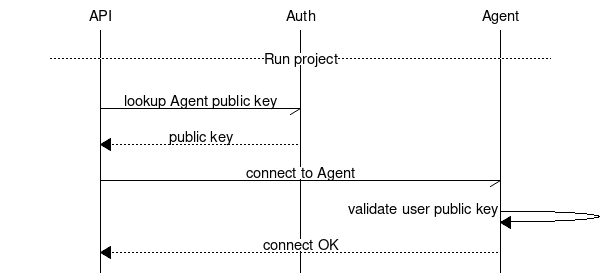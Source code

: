 msc {
    api [label="API"],
    auth [label="Auth"],
    agent [label="Agent"];

    |||;
    ---             [label="Run project"];
    |||;
    api->auth       [label="lookup Agent public key"];
    api<<auth       [label="public key"];
    api->agent      [label="connect to Agent"];
    agent=>agent    [label="validate user public key"];
    api<<agent      [label="connect OK"];
}
